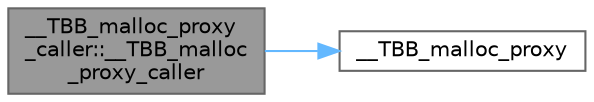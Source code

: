 digraph "__TBB_malloc_proxy_caller::__TBB_malloc_proxy_caller"
{
 // LATEX_PDF_SIZE
  bgcolor="transparent";
  edge [fontname=Helvetica,fontsize=10,labelfontname=Helvetica,labelfontsize=10];
  node [fontname=Helvetica,fontsize=10,shape=box,height=0.2,width=0.4];
  rankdir="LR";
  Node1 [id="Node000001",label="__TBB_malloc_proxy\l_caller::__TBB_malloc\l_proxy_caller",height=0.2,width=0.4,color="gray40", fillcolor="grey60", style="filled", fontcolor="black",tooltip=" "];
  Node1 -> Node2 [id="edge1_Node000001_Node000002",color="steelblue1",style="solid",tooltip=" "];
  Node2 [id="Node000002",label="__TBB_malloc_proxy",height=0.2,width=0.4,color="grey40", fillcolor="white", style="filled",URL="$tbbmalloc__proxy_8h.html#a7b251a027eba73e626b741d81153fbc4",tooltip=" "];
}
